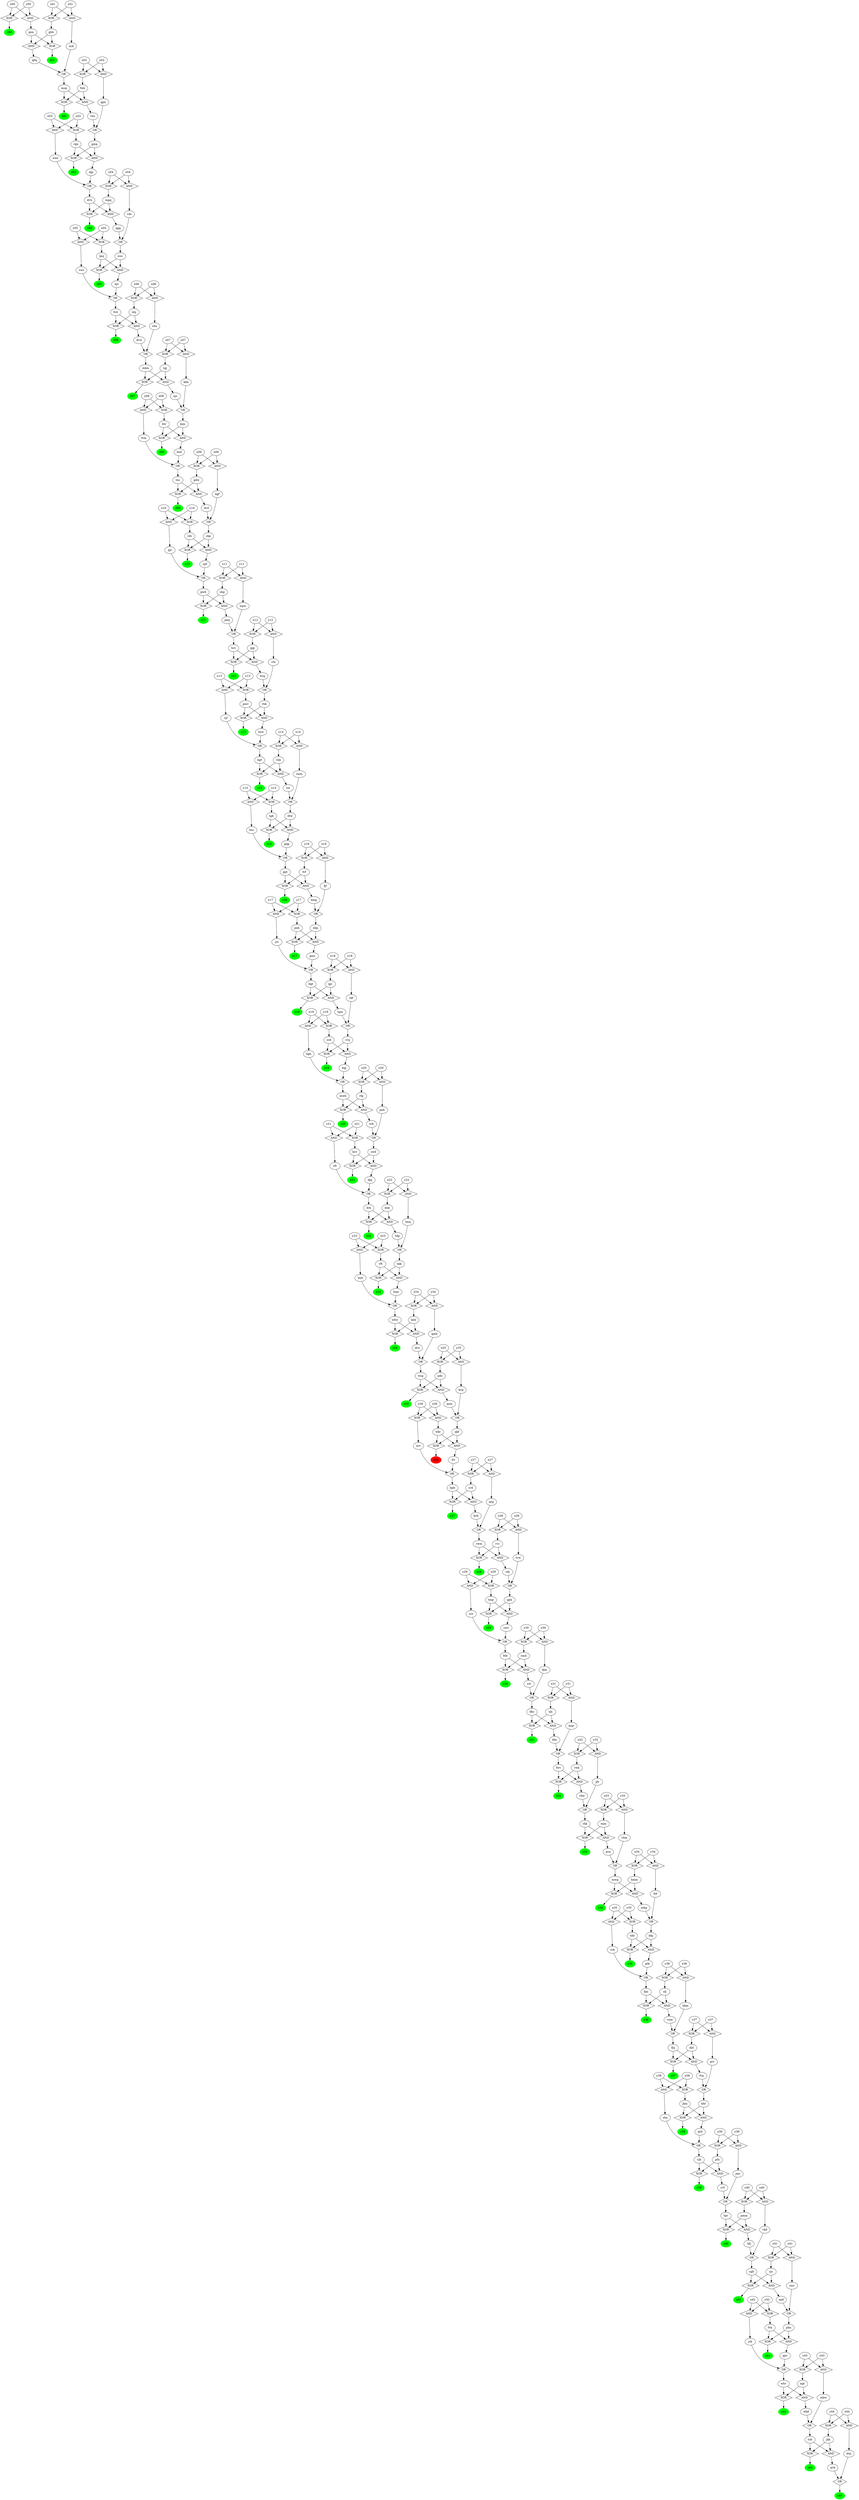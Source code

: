 digraph G {
	"z00" [color="green",style="filled"];
	"z01" [color="green",style="filled"];
	"z02" [color="green",style="filled"];
	"z03" [color="green",style="filled"];
	"z04" [color="green",style="filled"];
	"z05" [color="green",style="filled"];
	"z06" [color="green",style="filled"];
	"z07" [color="green",style="filled"];
	"z08" [color="green",style="filled"];
	"z09" [color="green",style="filled"];
	"z10" [color="green",style="filled"];
	"z11" [color="green",style="filled"];
	"z12" [color="green",style="filled"];
	"z13" [color="green",style="filled"];
	"z14" [color="green",style="filled"];
	"z15" [color="green",style="filled"];
	"z16" [color="green",style="filled"];
	"z17" [color="green",style="filled"];
	"z18" [color="green",style="filled"];
	"z19" [color="green",style="filled"];
	"z20" [color="green",style="filled"];
	"z21" [color="green",style="filled"];
	"z22" [color="green",style="filled"];
	"z23" [color="green",style="filled"];
	"z24" [color="green",style="filled"];
	"z25" [color="green",style="filled"];
	"z26" [color="red",style="filled"];
	"z27" [color="green",style="filled"];
	"z28" [color="green",style="filled"];
	"z29" [color="green",style="filled"];
	"z30" [color="green",style="filled"];
	"z31" [color="green",style="filled"];
	"z32" [color="green",style="filled"];
	"z33" [color="green",style="filled"];
	"z34" [color="green",style="filled"];
	"z35" [color="green",style="filled"];
	"z36" [color="green",style="filled"];
	"z37" [color="green",style="filled"];
	"z38" [color="green",style="filled"];
	"z39" [color="green",style="filled"];
	"z40" [color="green",style="filled"];
	"z41" [color="green",style="filled"];
	"z42" [color="green",style="filled"];
	"z43" [color="green",style="filled"];
	"z44" [color="green",style="filled"];
	"z45" [color="green",style="filled"];

	"x36" -> "x36 XOR y36";
	"y36" -> "x36 XOR y36";
	"x36 XOR y36" [shape="diamond", label="XOR"];
	"x36 XOR y36" -> "sfj";
	"mpq" -> "mpq AND dvh";
	"dvh" -> "mpq AND dvh";
	"mpq AND dvh" [shape="diamond", label="AND"];
	"mpq AND dvh" -> "qgg";
	"sfj" -> "sfj XOR fjm";
	"fjm" -> "sfj XOR fjm";
	"sfj XOR fjm" [shape="diamond", label="XOR"];
	"sfj XOR fjm" -> "z36";
	"y10" -> "y10 AND x10";
	"x10" -> "y10 AND x10";
	"y10 AND x10" [shape="diamond", label="AND"];
	"y10 AND x10" -> "pjt";
	"pds" -> "pds XOR wsg";
	"wsg" -> "pds XOR wsg";
	"pds XOR wsg" [shape="diamond", label="XOR"];
	"pds XOR wsg" -> "z25";
	"wjm" -> "wjm XOR rhk";
	"rhk" -> "wjm XOR rhk";
	"wjm XOR rhk" [shape="diamond", label="XOR"];
	"wjm XOR rhk" -> "z33";
	"dvd" -> "dvd OR kgf";
	"kgf" -> "dvd OR kgf";
	"dvd OR kgf" [shape="diamond", label="OR"];
	"dvd OR kgf" -> "ckp";
	"tgj" -> "tgj XOR mkm";
	"mkm" -> "tgj XOR mkm";
	"tgj XOR mkm" [shape="diamond", label="XOR"];
	"tgj XOR mkm" -> "z07";
	"x40" -> "x40 AND y40";
	"y40" -> "x40 AND y40";
	"x40 AND y40" [shape="diamond", label="AND"];
	"x40 AND y40" -> "vkd";
	"x28" -> "x28 XOR y28";
	"y28" -> "x28 XOR y28";
	"x28 XOR y28" [shape="diamond", label="XOR"];
	"x28 XOR y28" -> "vvc";
	"y22" -> "y22 AND x22";
	"x22" -> "y22 AND x22";
	"y22 AND x22" [shape="diamond", label="AND"];
	"y22 AND x22" -> "tmq";
	"gdw" -> "gdw AND tns";
	"tns" -> "gdw AND tns";
	"gdw AND tns" [shape="diamond", label="AND"];
	"gdw AND tns" -> "dvd";
	"rwm" -> "rwm AND vvc";
	"vvc" -> "rwm AND vvc";
	"rwm AND vvc" [shape="diamond", label="AND"];
	"rwm AND vvc" -> "cdj";
	"mwg" -> "mwg XOR hmm";
	"hmm" -> "mwg XOR hmm";
	"mwg XOR hmm" [shape="diamond", label="XOR"];
	"mwg XOR hmm" -> "z34";
	"dtw" -> "dtw AND tgb";
	"tgb" -> "dtw AND tgb";
	"dtw AND tgb" [shape="diamond", label="AND"];
	"dtw AND tgb" -> "gqg";
	"y20" -> "y20 AND x20";
	"x20" -> "y20 AND x20";
	"y20 AND x20" [shape="diamond", label="AND"];
	"y20 AND x20" -> "pnb";
	"dcn" -> "dcn OR qmb";
	"qmb" -> "dcn OR qmb";
	"dcn OR qmb" [shape="diamond", label="OR"];
	"dcn OR qmb" -> "wsg";
	"hjv" -> "hjv OR vwc";
	"vwc" -> "hjv OR vwc";
	"hjv OR vwc" [shape="diamond", label="OR"];
	"hjv OR vwc" -> "fsw";
	"x26" -> "x26 XOR y26";
	"y26" -> "x26 XOR y26";
	"x26 XOR y26" [shape="diamond", label="XOR"];
	"x26 XOR y26" -> "nvr";
	"x41" -> "x41 XOR y41";
	"y41" -> "x41 XOR y41";
	"x41 XOR y41" [shape="diamond", label="XOR"];
	"x41 XOR y41" -> "cjs";
	"dwj" -> "dwj OR qvk";
	"qvk" -> "dwj OR qvk";
	"dwj OR qvk" [shape="diamond", label="OR"];
	"dwj OR qvk" -> "z45";
	"x27" -> "x27 XOR y27";
	"y27" -> "x27 XOR y27";
	"x27 XOR y27" [shape="diamond", label="XOR"];
	"x27 XOR y27" -> "crd";
	"whv" -> "whv XOR ngt";
	"ngt" -> "whv XOR ngt";
	"whv XOR ngt" [shape="diamond", label="XOR"];
	"whv XOR ngt" -> "z43";
	"rfg" -> "rfg AND mwk";
	"mwk" -> "rfg AND mwk";
	"rfg AND mwk" [shape="diamond", label="AND"];
	"rfg AND mwk" -> "tch";
	"bgt" -> "bgt XOR qjc";
	"qjc" -> "bgt XOR qjc";
	"bgt XOR qjc" [shape="diamond", label="XOR"];
	"bgt XOR qjc" -> "z18";
	"frt" -> "frt OR nvr";
	"nvr" -> "frt OR nvr";
	"frt OR nvr" [shape="diamond", label="OR"];
	"frt OR nvr" -> "bpb";
	"y34" -> "y34 AND x34";
	"x34" -> "y34 AND x34";
	"y34 AND x34" [shape="diamond", label="AND"];
	"y34 AND x34" -> "fnf";
	"y40" -> "y40 XOR x40";
	"x40" -> "y40 XOR x40";
	"y40 XOR x40" [shape="diamond", label="XOR"];
	"y40 XOR x40" -> "pmm";
	"sws" -> "sws AND tpq";
	"tpq" -> "sws AND tpq";
	"sws AND tpq" [shape="diamond", label="AND"];
	"sws AND tpq" -> "hjv";
	"pcn" -> "pcn OR vbm";
	"vbm" -> "pcn OR vbm";
	"pcn OR vbm" [shape="diamond", label="OR"];
	"pcn OR vbm" -> "mwg";
	"mkm" -> "mkm AND tgj";
	"tgj" -> "mkm AND tgj";
	"mkm AND tgj" [shape="diamond", label="AND"];
	"mkm AND tgj" -> "njc";
	"jjb" -> "jjb OR vkw";
	"vkw" -> "jjb OR vkw";
	"jjb OR vkw" [shape="diamond", label="OR"];
	"jjb OR vkw" -> "rhk";
	"fdb" -> "fdb XOR smd";
	"smd" -> "fdb XOR smd";
	"fdb XOR smd" [shape="diamond", label="XOR"];
	"fdb XOR smd" -> "z30";
	"ghh" -> "ghh AND gnn";
	"gnn" -> "ghh AND gnn";
	"ghh AND gnn" [shape="diamond", label="AND"];
	"ghh AND gnn" -> "qhq";
	"ckp" -> "ckp AND rds";
	"rds" -> "ckp AND rds";
	"ckp AND rds" [shape="diamond", label="AND"];
	"ckp AND rds" -> "spf";
	"dnk" -> "dnk AND drk";
	"drk" -> "dnk AND drk";
	"dnk AND drk" [shape="diamond", label="AND"];
	"dnk AND drk" -> "tdg";
	"x10" -> "x10 XOR y10";
	"y10" -> "x10 XOR y10";
	"x10 XOR y10" [shape="diamond", label="XOR"];
	"x10 XOR y10" -> "rds";
	"wrg" -> "wrg OR rtn";
	"rtn" -> "wrg OR rtn";
	"wrg OR rtn" [shape="diamond", label="OR"];
	"wrg OR rtn" -> "rbk";
	"y19" -> "y19 AND x19";
	"x19" -> "y19 AND x19";
	"y19 AND x19" [shape="diamond", label="AND"];
	"y19 AND x19" -> "kgh";
	"sfj" -> "sfj AND fjm";
	"fjm" -> "sfj AND fjm";
	"sfj AND fjm" [shape="diamond", label="AND"];
	"sfj AND fjm" -> "vnm";
	"tpq" -> "tpq XOR sws";
	"sws" -> "tpq XOR sws";
	"tpq XOR sws" [shape="diamond", label="XOR"];
	"tpq XOR sws" -> "z05";
	"x14" -> "x14 AND y14";
	"y14" -> "x14 AND y14";
	"x14 AND y14" [shape="diamond", label="AND"];
	"x14 AND y14" -> "rmm";
	"qkf" -> "qkf AND wkr";
	"wkr" -> "qkf AND wkr";
	"qkf AND wkr" [shape="diamond", label="AND"];
	"qkf AND wkr" -> "frt";
	"y07" -> "y07 XOR x07";
	"x07" -> "y07 XOR x07";
	"y07 XOR x07" [shape="diamond", label="XOR"];
	"y07 XOR x07" -> "tgj";
	"fjf" -> "fjf OR bmg";
	"bmg" -> "fjf OR bmg";
	"fjf OR bmg" [shape="diamond", label="OR"];
	"fjf OR bmg" -> "nbp";
	"fsw" -> "fsw XOR nhj";
	"nhj" -> "fsw XOR nhj";
	"fsw XOR nhj" [shape="diamond", label="XOR"];
	"fsw XOR nhj" -> "z06";
	"fvk" -> "fvk AND pbn";
	"pbn" -> "fvk AND pbn";
	"fvk AND pbn" [shape="diamond", label="AND"];
	"fvk AND pbn" -> "gpv";
	"y18" -> "y18 AND x18";
	"x18" -> "y18 AND x18";
	"y18 AND x18" [shape="diamond", label="AND"];
	"y18 AND x18" -> "skf";
	"x21" -> "x21 AND y21";
	"y21" -> "x21 AND y21";
	"x21 AND y21" [shape="diamond", label="AND"];
	"x21 AND y21" -> "vfr";
	"y24" -> "y24 AND x24";
	"x24" -> "y24 AND x24";
	"y24 AND x24" [shape="diamond", label="AND"];
	"y24 AND x24" -> "qmb";
	"vnm" -> "vnm OR bkm";
	"bkm" -> "vnm OR bkm";
	"vnm OR bkm" [shape="diamond", label="OR"];
	"vnm OR bkm" -> "fjq";
	"x27" -> "x27 AND y27";
	"y27" -> "x27 AND y27";
	"x27 AND y27" [shape="diamond", label="AND"];
	"x27 AND y27" -> "qcg";
	"gtk" -> "gtk OR cck";
	"cck" -> "gtk OR cck";
	"gtk OR cck" [shape="diamond", label="OR"];
	"gtk OR cck" -> "fjm";
	"y22" -> "y22 XOR x22";
	"x22" -> "y22 XOR x22";
	"y22 XOR x22" [shape="diamond", label="XOR"];
	"y22 XOR x22" -> "dnk";
	"pnh" -> "pnh AND nbp";
	"nbp" -> "pnh AND nbp";
	"pnh AND nbp" [shape="diamond", label="AND"];
	"pnh AND nbp" -> "gms";
	"vvc" -> "vvc XOR rwm";
	"rwm" -> "vvc XOR rwm";
	"vvc XOR rwm" [shape="diamond", label="XOR"];
	"vvc XOR rwm" -> "z28";
	"x38" -> "x38 AND y38";
	"y38" -> "x38 AND y38";
	"x38 AND y38" [shape="diamond", label="AND"];
	"x38 AND y38" -> "shn";
	"wkd" -> "wkd OR mbw";
	"mbw" -> "wkd OR mbw";
	"wkd OR mbw" [shape="diamond", label="OR"];
	"wkd OR mbw" -> "tcb";
	"x01" -> "x01 XOR y01";
	"y01" -> "x01 XOR y01";
	"x01 XOR y01" [shape="diamond", label="XOR"];
	"x01 XOR y01" -> "ghh";
	"y26" -> "y26 AND x26";
	"x26" -> "y26 AND x26";
	"y26 AND x26" [shape="diamond", label="AND"];
	"y26 AND x26" -> "wkr";
	"tgm" -> "tgm OR skf";
	"skf" -> "tgm OR skf";
	"tgm OR skf" [shape="diamond", label="OR"];
	"tgm OR skf" -> "rrq";
	"pth" -> "pth XOR vjb";
	"vjb" -> "pth XOR vjb";
	"pth XOR vjb" [shape="diamond", label="XOR"];
	"pth XOR vjb" -> "z39";
	"x09" -> "x09 AND y09";
	"y09" -> "x09 AND y09";
	"x09 AND y09" [shape="diamond", label="AND"];
	"x09 AND y09" -> "kgf";
	"dkc" -> "dkc XOR tjh";
	"tjh" -> "dkc XOR tjh";
	"dkc XOR tjh" [shape="diamond", label="XOR"];
	"dkc XOR tjh" -> "z31";
	"rds" -> "rds XOR ckp";
	"ckp" -> "rds XOR ckp";
	"rds XOR ckp" [shape="diamond", label="XOR"];
	"rds XOR ckp" -> "z10";
	"dvh" -> "dvh XOR mpq";
	"mpq" -> "dvh XOR mpq";
	"dvh XOR mpq" [shape="diamond", label="XOR"];
	"dvh XOR mpq" -> "z04";
	"x19" -> "x19 XOR y19";
	"y19" -> "x19 XOR y19";
	"x19 XOR y19" [shape="diamond", label="XOR"];
	"x19 XOR y19" -> "scd";
	"bht" -> "bht AND jkm";
	"jkm" -> "bht AND jkm";
	"bht AND jkm" [shape="diamond", label="AND"];
	"bht AND jkm" -> "qrb";
	"y39" -> "y39 AND x39";
	"x39" -> "y39 AND x39";
	"y39 AND x39" [shape="diamond", label="AND"];
	"y39 AND x39" -> "jmc";
	"x30" -> "x30 AND y30";
	"y30" -> "x30 AND y30";
	"x30 AND y30" [shape="diamond", label="AND"];
	"x30 AND y30" -> "djm";
	"mwg" -> "mwg AND hmm";
	"hmm" -> "mwg AND hmm";
	"mwg AND hmm" [shape="diamond", label="AND"];
	"mwg AND hmm" -> "mhg";
	"tcb" -> "tcb XOR jkh";
	"jkh" -> "tcb XOR jkh";
	"tcb XOR jkh" [shape="diamond", label="XOR"];
	"tcb XOR jkh" -> "z44";
	"x37" -> "x37 XOR y37";
	"y37" -> "x37 XOR y37";
	"x37 XOR y37" [shape="diamond", label="XOR"];
	"x37 XOR y37" -> "djd";
	"gpv" -> "gpv OR jrk";
	"jrk" -> "gpv OR jrk";
	"gpv OR jrk" [shape="diamond", label="OR"];
	"gpv OR jrk" -> "whv";
	"qgg" -> "qgg OR vds";
	"vds" -> "qgg OR vds";
	"qgg OR vds" [shape="diamond", label="OR"];
	"qgg OR vds" -> "sws";
	"fwk" -> "fwk AND msp";
	"msp" -> "fwk AND msp";
	"fwk AND msp" [shape="diamond", label="AND"];
	"fwk AND msp" -> "vbs";
	"y11" -> "y11 AND x11";
	"x11" -> "y11 AND x11";
	"y11 AND x11" [shape="diamond", label="AND"];
	"y11 AND x11" -> "wpw";
	"fnf" -> "fnf OR mhg";
	"mhg" -> "fnf OR mhg";
	"fnf OR mhg" [shape="diamond", label="OR"];
	"fnf OR mhg" -> "bfg";
	"vhb" -> "vhb AND bpf";
	"bpf" -> "vhb AND bpf";
	"vhb AND bpf" [shape="diamond", label="AND"];
	"vhb AND bpf" -> "tst";
	"gpn" -> "gpn OR vbs";
	"vbs" -> "gpn OR vbs";
	"gpn OR vbs" [shape="diamond", label="OR"];
	"gpn OR vbs" -> "gmp";
	"cgh" -> "cgh XOR cjs";
	"cjs" -> "cgh XOR cjs";
	"cgh XOR cjs" [shape="diamond", label="XOR"];
	"cgh XOR cjs" -> "z41";
	"x23" -> "x23 AND y23";
	"y23" -> "x23 AND y23";
	"x23 AND y23" [shape="diamond", label="AND"];
	"x23 AND y23" -> "wjw";
	"mwk" -> "mwk XOR rfg";
	"rfg" -> "mwk XOR rfg";
	"mwk XOR rfg" [shape="diamond", label="XOR"];
	"mwk XOR rfg" -> "z20";
	"y07" -> "y07 AND x07";
	"x07" -> "y07 AND x07";
	"y07 AND x07" [shape="diamond", label="AND"];
	"y07 AND x07" -> "kbk";
	"x16" -> "x16 AND y16";
	"y16" -> "x16 AND y16";
	"x16 AND y16" [shape="diamond", label="AND"];
	"x16 AND y16" -> "fjf";
	"x37" -> "x37 AND y37";
	"y37" -> "x37 AND y37";
	"x37 AND y37" [shape="diamond", label="AND"];
	"x37 AND y37" -> "gvr";
	"tgv" -> "tgv XOR pmm";
	"pmm" -> "tgv XOR pmm";
	"tgv XOR pmm" [shape="diamond", label="XOR"];
	"tgv XOR pmm" -> "z40";
	"y17" -> "y17 XOR x17";
	"x17" -> "y17 XOR x17";
	"y17 XOR x17" [shape="diamond", label="XOR"];
	"y17 XOR x17" -> "pnh";
	"x43" -> "x43 XOR y43";
	"y43" -> "x43 XOR y43";
	"x43 XOR y43" [shape="diamond", label="XOR"];
	"x43 XOR y43" -> "ngt";
	"njc" -> "njc OR kbk";
	"kbk" -> "njc OR kbk";
	"njc OR kbk" [shape="diamond", label="OR"];
	"njc OR kbk" -> "bjm";
	"y18" -> "y18 XOR x18";
	"x18" -> "y18 XOR x18";
	"y18 XOR x18" [shape="diamond", label="XOR"];
	"y18 XOR x18" -> "qjc";
	"y31" -> "y31 XOR x31";
	"x31" -> "y31 XOR x31";
	"y31 XOR x31" [shape="diamond", label="XOR"];
	"y31 XOR x31" -> "tjh";
	"tch" -> "tch OR pnb";
	"pnb" -> "tch OR pnb";
	"tch OR pnb" [shape="diamond", label="OR"];
	"tch OR pnb" -> "swd";
	"x15" -> "x15 XOR y15";
	"y15" -> "x15 XOR y15";
	"x15 XOR y15" [shape="diamond", label="XOR"];
	"x15 XOR y15" -> "tgb";
	"x06" -> "x06 XOR y06";
	"y06" -> "x06 XOR y06";
	"x06 XOR y06" [shape="diamond", label="XOR"];
	"x06 XOR y06" -> "nhj";
	"tns" -> "tns XOR gdw";
	"gdw" -> "tns XOR gdw";
	"tns XOR gdw" [shape="diamond", label="XOR"];
	"tns XOR gdw" -> "z09";
	"x01" -> "x01 AND y01";
	"y01" -> "x01 AND y01";
	"x01 AND y01" [shape="diamond", label="AND"];
	"x01 AND y01" -> "nck";
	"bpb" -> "bpb XOR crd";
	"crd" -> "bpb XOR crd";
	"bpb XOR crd" [shape="diamond", label="XOR"];
	"bpb XOR crd" -> "z27";
	"bcv" -> "bcv AND swd";
	"swd" -> "bcv AND swd";
	"bcv AND swd" [shape="diamond", label="AND"];
	"bcv AND swd" -> "djg";
	"bpb" -> "bpb AND crd";
	"crd" -> "bpb AND crd";
	"bpb AND crd" [shape="diamond", label="AND"];
	"bpb AND crd" -> "hcb";
	"y42" -> "y42 AND x42";
	"x42" -> "y42 AND x42";
	"y42 AND x42" [shape="diamond", label="AND"];
	"y42 AND x42" -> "jrk";
	"fjq" -> "fjq AND djd";
	"djd" -> "fjq AND djd";
	"fjq AND djd" [shape="diamond", label="AND"];
	"fjq AND djd" -> "fvp";
	"tgv" -> "tgv AND pmm";
	"pmm" -> "tgv AND pmm";
	"tgv AND pmm" [shape="diamond", label="AND"];
	"tgv AND pmm" -> "hfj";
	"x44" -> "x44 XOR y44";
	"y44" -> "x44 XOR y44";
	"x44 XOR y44" [shape="diamond", label="XOR"];
	"x44 XOR y44" -> "jkh";
	"gwd" -> "gwd XOR sbg";
	"sbg" -> "gwd XOR sbg";
	"gwd XOR sbg" [shape="diamond", label="XOR"];
	"gwd XOR sbg" -> "z11";
	"y23" -> "y23 XOR x23";
	"x23" -> "y23 XOR x23";
	"y23 XOR x23" [shape="diamond", label="XOR"];
	"y23 XOR x23" -> "vft";
	"gmp" -> "gmp AND rgn";
	"rgn" -> "gmp AND rgn";
	"gmp AND rgn" [shape="diamond", label="AND"];
	"gmp AND rgn" -> "djp";
	"vft" -> "vft AND hkk";
	"hkk" -> "vft AND hkk";
	"vft AND hkk" [shape="diamond", label="AND"];
	"vft AND hkk" -> "hqw";
	"y24" -> "y24 XOR x24";
	"x24" -> "y24 XOR x24";
	"y24 XOR x24" [shape="diamond", label="XOR"];
	"y24 XOR x24" -> "knh";
	"x30" -> "x30 XOR y30";
	"y30" -> "x30 XOR y30";
	"x30 XOR y30" [shape="diamond", label="XOR"];
	"x30 XOR y30" -> "smd";
	"x34" -> "x34 XOR y34";
	"y34" -> "x34 XOR y34";
	"x34 XOR y34" [shape="diamond", label="XOR"];
	"x34 XOR y34" -> "hmm";
	"tjh" -> "tjh AND dkc";
	"dkc" -> "tjh AND dkc";
	"tjh AND dkc" [shape="diamond", label="AND"];
	"tjh AND dkc" -> "bkc";
	"rmm" -> "rmm OR tst";
	"tst" -> "rmm OR tst";
	"rmm OR tst" [shape="diamond", label="OR"];
	"rmm OR tst" -> "dtw";
	"djp" -> "djp OR wwt";
	"wwt" -> "djp OR wwt";
	"djp OR wwt" [shape="diamond", label="OR"];
	"djp OR wwt" -> "dvh";
	"y25" -> "y25 AND x25";
	"x25" -> "y25 AND x25";
	"y25 AND x25" [shape="diamond", label="AND"];
	"y25 AND x25" -> "kvp";
	"y31" -> "y31 AND x31";
	"x31" -> "y31 AND x31";
	"y31 AND x31" [shape="diamond", label="AND"];
	"y31 AND x31" -> "mqr";
	"fdb" -> "fdb AND smd";
	"smd" -> "fdb AND smd";
	"fdb AND smd" [shape="diamond", label="AND"];
	"fdb AND smd" -> "sst";
	"x11" -> "x11 XOR y11";
	"y11" -> "x11 XOR y11";
	"x11 XOR y11" [shape="diamond", label="XOR"];
	"x11 XOR y11" -> "sbg";
	"x05" -> "x05 AND y05";
	"y05" -> "x05 AND y05";
	"x05 AND y05" [shape="diamond", label="AND"];
	"x05 AND y05" -> "vwc";
	"pds" -> "pds AND wsg";
	"wsg" -> "pds AND wsg";
	"pds AND wsg" [shape="diamond", label="AND"];
	"pds AND wsg" -> "qsm";
	"scd" -> "scd AND rrq";
	"rrq" -> "scd AND rrq";
	"scd AND rrq" [shape="diamond", label="AND"];
	"scd AND rrq" -> "bqj";
	"pnh" -> "pnh XOR nbp";
	"nbp" -> "pnh XOR nbp";
	"pnh XOR nbp" [shape="diamond", label="XOR"];
	"pnh XOR nbp" -> "z17";
	"scd" -> "scd XOR rrq";
	"rrq" -> "scd XOR rrq";
	"scd XOR rrq" [shape="diamond", label="XOR"];
	"scd XOR rrq" -> "z19";
	"y12" -> "y12 AND x12";
	"x12" -> "y12 AND x12";
	"y12 AND x12" [shape="diamond", label="AND"];
	"y12 AND x12" -> "rtn";
	"btr" -> "btr AND bjm";
	"bjm" -> "btr AND bjm";
	"btr AND bjm" [shape="diamond", label="AND"];
	"btr AND bjm" -> "bsd";
	"hcb" -> "hcb OR qcg";
	"qcg" -> "hcb OR qcg";
	"hcb OR qcg" [shape="diamond", label="OR"];
	"hcb OR qcg" -> "rwm";
	"y39" -> "y39 XOR x39";
	"x39" -> "y39 XOR x39";
	"y39 XOR x39" [shape="diamond", label="XOR"];
	"y39 XOR x39" -> "pth";
	"x12" -> "x12 XOR y12";
	"y12" -> "x12 XOR y12";
	"x12 XOR y12" [shape="diamond", label="XOR"];
	"x12 XOR y12" -> "ggj";
	"pmv" -> "pmv AND rbk";
	"rbk" -> "pmv AND rbk";
	"pmv AND rbk" [shape="diamond", label="AND"];
	"pmv AND rbk" -> "hsw";
	"y09" -> "y09 XOR x09";
	"x09" -> "y09 XOR x09";
	"y09 XOR x09" [shape="diamond", label="XOR"];
	"y09 XOR x09" -> "gdw";
	"vft" -> "vft XOR hkk";
	"hkk" -> "vft XOR hkk";
	"vft XOR hkk" [shape="diamond", label="XOR"];
	"vft XOR hkk" -> "z23";
	"fwv" -> "fwv XOR rwk";
	"rwk" -> "fwv XOR rwk";
	"fwv XOR rwk" [shape="diamond", label="XOR"];
	"fwv XOR rwk" -> "z32";
	"wjw" -> "wjw OR hqw";
	"hqw" -> "wjw OR hqw";
	"wjw OR hqw" [shape="diamond", label="OR"];
	"wjw OR hqw" -> "wbw";
	"hcv" -> "hcv AND ggj";
	"ggj" -> "hcv AND ggj";
	"hcv AND ggj" [shape="diamond", label="AND"];
	"hcv AND ggj" -> "wrg";
	"sss" -> "sss OR cmv";
	"cmv" -> "sss OR cmv";
	"sss OR cmv" [shape="diamond", label="OR"];
	"sss OR cmv" -> "fdb";
	"x08" -> "x08 XOR y08";
	"y08" -> "x08 XOR y08";
	"x08 XOR y08" [shape="diamond", label="XOR"];
	"x08 XOR y08" -> "btr";
	"fvp" -> "fvp OR gvr";
	"gvr" -> "fvp OR gvr";
	"fvp OR gvr" [shape="diamond", label="OR"];
	"fvp OR gvr" -> "bht";
	"vhb" -> "vhb XOR bpf";
	"bpf" -> "vhb XOR bpf";
	"vhb XOR bpf" [shape="diamond", label="XOR"];
	"vhb XOR bpf" -> "z14";
	"x00" -> "x00 XOR y00";
	"y00" -> "x00 XOR y00";
	"x00 XOR y00" [shape="diamond", label="XOR"];
	"x00 XOR y00" -> "z00";
	"tmp" -> "tmp AND gph";
	"gph" -> "tmp AND gph";
	"tmp AND gph" [shape="diamond", label="AND"];
	"tmp AND gph" -> "cmv";
	"x29" -> "x29 XOR y29";
	"y29" -> "x29 XOR y29";
	"x29 XOR y29" [shape="diamond", label="XOR"];
	"x29 XOR y29" -> "tmp";
	"whv" -> "whv AND ngt";
	"ngt" -> "whv AND ngt";
	"whv AND ngt" [shape="diamond", label="AND"];
	"whv AND ngt" -> "wkd";
	"tgb" -> "tgb XOR dtw";
	"dtw" -> "tgb XOR dtw";
	"tgb XOR dtw" [shape="diamond", label="XOR"];
	"tgb XOR dtw" -> "z15";
	"pth" -> "pth AND vjb";
	"vjb" -> "pth AND vjb";
	"pth AND vjb" [shape="diamond", label="AND"];
	"pth AND vjb" -> "cvf";
	"y33" -> "y33 AND x33";
	"x33" -> "y33 AND x33";
	"y33 AND x33" [shape="diamond", label="AND"];
	"y33 AND x33" -> "vbm";
	"x38" -> "x38 XOR y38";
	"y38" -> "x38 XOR y38";
	"x38 XOR y38" [shape="diamond", label="XOR"];
	"x38 XOR y38" -> "jkm";
	"x14" -> "x14 XOR y14";
	"y14" -> "x14 XOR y14";
	"x14 XOR y14" [shape="diamond", label="XOR"];
	"x14 XOR y14" -> "vhb";
	"y05" -> "y05 XOR x05";
	"x05" -> "y05 XOR x05";
	"y05 XOR x05" [shape="diamond", label="XOR"];
	"y05 XOR x05" -> "tpq";
	"tdg" -> "tdg OR tmq";
	"tmq" -> "tdg OR tmq";
	"tdg OR tmq" [shape="diamond", label="OR"];
	"tdg OR tmq" -> "hkk";
	"bfg" -> "bfg AND tdd";
	"tdd" -> "bfg AND tdd";
	"bfg AND tdd" [shape="diamond", label="AND"];
	"bfg AND tdd" -> "gtk";
	"y03" -> "y03 XOR x03";
	"x03" -> "y03 XOR x03";
	"y03 XOR x03" [shape="diamond", label="XOR"];
	"y03 XOR x03" -> "rgn";
	"x04" -> "x04 XOR y04";
	"y04" -> "x04 XOR y04";
	"x04 XOR y04" [shape="diamond", label="XOR"];
	"x04 XOR y04" -> "mpq";
	"pmv" -> "pmv XOR rbk";
	"rbk" -> "pmv XOR rbk";
	"pmv XOR rbk" [shape="diamond", label="XOR"];
	"pmv XOR rbk" -> "z13";
	"wjm" -> "wjm AND rhk";
	"rhk" -> "wjm AND rhk";
	"wjm AND rhk" [shape="diamond", label="AND"];
	"wjm AND rhk" -> "pcn";
	"kgh" -> "kgh OR bqj";
	"bqj" -> "kgh OR bqj";
	"kgh OR bqj" [shape="diamond", label="OR"];
	"kgh OR bqj" -> "mwk";
	"spf" -> "spf OR pjt";
	"pjt" -> "spf OR pjt";
	"spf OR pjt" [shape="diamond", label="OR"];
	"spf OR pjt" -> "gwd";
	"y29" -> "y29 AND x29";
	"x29" -> "y29 AND x29";
	"y29 AND x29" [shape="diamond", label="AND"];
	"y29 AND x29" -> "sss";
	"mqr" -> "mqr OR bkc";
	"bkc" -> "mqr OR bkc";
	"mqr OR bkc" [shape="diamond", label="OR"];
	"mqr OR bkc" -> "fwv";
	"gpt" -> "gpt AND fcf";
	"fcf" -> "gpt AND fcf";
	"gpt AND fcf" [shape="diamond", label="AND"];
	"gpt AND fcf" -> "bmg";
	"y13" -> "y13 AND x13";
	"x13" -> "y13 AND x13";
	"y13 AND x13" [shape="diamond", label="AND"];
	"y13 AND x13" -> "vjf";
	"y32" -> "y32 XOR x32";
	"x32" -> "y32 XOR x32";
	"y32 XOR x32" [shape="diamond", label="XOR"];
	"y32 XOR x32" -> "rwk";
	"fvm" -> "fvm OR bsd";
	"bsd" -> "fvm OR bsd";
	"fvm OR bsd" [shape="diamond", label="OR"];
	"fvm OR bsd" -> "tns";
	"y20" -> "y20 XOR x20";
	"x20" -> "y20 XOR x20";
	"y20 XOR x20" [shape="diamond", label="XOR"];
	"y20 XOR x20" -> "rfg";
	"bgt" -> "bgt AND qjc";
	"qjc" -> "bgt AND qjc";
	"bgt AND qjc" [shape="diamond", label="AND"];
	"bgt AND qjc" -> "tgm";
	"bht" -> "bht XOR jkm";
	"jkm" -> "bht XOR jkm";
	"bht XOR jkm" [shape="diamond", label="XOR"];
	"bht XOR jkm" -> "z38";
	"gmp" -> "gmp XOR rgn";
	"rgn" -> "gmp XOR rgn";
	"gmp XOR rgn" [shape="diamond", label="XOR"];
	"gmp XOR rgn" -> "z03";
	"y15" -> "y15 AND x15";
	"x15" -> "y15 AND x15";
	"y15 AND x15" [shape="diamond", label="AND"];
	"y15 AND x15" -> "bsc";
	"spd" -> "spd OR rmv";
	"rmv" -> "spd OR rmv";
	"spd OR rmv" [shape="diamond", label="OR"];
	"spd OR rmv" -> "pbn";
	"x04" -> "x04 AND y04";
	"y04" -> "x04 AND y04";
	"x04 AND y04" [shape="diamond", label="AND"];
	"x04 AND y04" -> "vds";
	"y06" -> "y06 AND x06";
	"x06" -> "y06 AND x06";
	"y06 AND x06" [shape="diamond", label="AND"];
	"y06 AND x06" -> "cbn";
	"fjq" -> "fjq XOR djd";
	"djd" -> "fjq XOR djd";
	"fjq XOR djd" [shape="diamond", label="XOR"];
	"fjq XOR djd" -> "z37";
	"x41" -> "x41 AND y41";
	"y41" -> "x41 AND y41";
	"x41 AND y41" [shape="diamond", label="AND"];
	"x41 AND y41" -> "rmv";
	"swd" -> "swd XOR bcv";
	"bcv" -> "swd XOR bcv";
	"swd XOR bcv" [shape="diamond", label="XOR"];
	"swd XOR bcv" -> "z21";
	"tcb" -> "tcb AND jkh";
	"jkh" -> "tcb AND jkh";
	"tcb AND jkh" [shape="diamond", label="AND"];
	"tcb AND jkh" -> "qvk";
	"dvw" -> "dvw OR cbn";
	"cbn" -> "dvw OR cbn";
	"dvw OR cbn" [shape="diamond", label="OR"];
	"dvw OR cbn" -> "mkm";
	"ghh" -> "ghh XOR gnn";
	"gnn" -> "ghh XOR gnn";
	"ghh XOR gnn" [shape="diamond", label="XOR"];
	"ghh XOR gnn" -> "z01";
	"x00" -> "x00 AND y00";
	"y00" -> "x00 AND y00";
	"x00 AND y00" [shape="diamond", label="AND"];
	"x00 AND y00" -> "gnn";
	"jct" -> "jct OR gms";
	"gms" -> "jct OR gms";
	"jct OR gms" [shape="diamond", label="OR"];
	"jct OR gms" -> "bgt";
	"x03" -> "x03 AND y03";
	"y03" -> "x03 AND y03";
	"x03 AND y03" [shape="diamond", label="AND"];
	"x03 AND y03" -> "wwt";
	"y08" -> "y08 AND x08";
	"x08" -> "y08 AND x08";
	"y08 AND x08" [shape="diamond", label="AND"];
	"y08 AND x08" -> "fvm";
	"wpw" -> "wpw OR pnq";
	"pnq" -> "wpw OR pnq";
	"wpw OR pnq" [shape="diamond", label="OR"];
	"wpw OR pnq" -> "hcv";
	"nck" -> "nck OR qhq";
	"qhq" -> "nck OR qhq";
	"nck OR qhq" [shape="diamond", label="OR"];
	"nck OR qhq" -> "msp";
	"wbw" -> "wbw XOR knh";
	"knh" -> "wbw XOR knh";
	"wbw XOR knh" [shape="diamond", label="XOR"];
	"wbw XOR knh" -> "z24";
	"qkf" -> "qkf XOR wkr";
	"wkr" -> "qkf XOR wkr";
	"qkf XOR wkr" [shape="diamond", label="XOR"];
	"qkf XOR wkr" -> "z26";
	"y16" -> "y16 XOR x16";
	"x16" -> "y16 XOR x16";
	"y16 XOR x16" [shape="diamond", label="XOR"];
	"y16 XOR x16" -> "fcf";
	"cvf" -> "cvf OR jmc";
	"jmc" -> "cvf OR jmc";
	"cvf OR jmc" [shape="diamond", label="OR"];
	"cvf OR jmc" -> "tgv";
	"rwk" -> "rwk AND fwv";
	"fwv" -> "rwk AND fwv";
	"rwk AND fwv" [shape="diamond", label="AND"];
	"rwk AND fwv" -> "vkw";
	"y43" -> "y43 AND x43";
	"x43" -> "y43 AND x43";
	"y43 AND x43" [shape="diamond", label="AND"];
	"y43 AND x43" -> "mbw";
	"tmp" -> "tmp XOR gph";
	"gph" -> "tmp XOR gph";
	"tmp XOR gph" [shape="diamond", label="XOR"];
	"tmp XOR gph" -> "z29";
	"y35" -> "y35 AND x35";
	"x35" -> "y35 AND x35";
	"y35 AND x35" [shape="diamond", label="AND"];
	"y35 AND x35" -> "cck";
	"knh" -> "knh AND wbw";
	"wbw" -> "knh AND wbw";
	"knh AND wbw" [shape="diamond", label="AND"];
	"knh AND wbw" -> "dcn";
	"y36" -> "y36 AND x36";
	"x36" -> "y36 AND x36";
	"y36 AND x36" [shape="diamond", label="AND"];
	"y36 AND x36" -> "bkm";
	"hcv" -> "hcv XOR ggj";
	"ggj" -> "hcv XOR ggj";
	"hcv XOR ggj" [shape="diamond", label="XOR"];
	"hcv XOR ggj" -> "z12";
	"tvw" -> "tvw OR cdj";
	"cdj" -> "tvw OR cdj";
	"tvw OR cdj" [shape="diamond", label="OR"];
	"tvw OR cdj" -> "gph";
	"fcf" -> "fcf XOR gpt";
	"gpt" -> "fcf XOR gpt";
	"fcf XOR gpt" [shape="diamond", label="XOR"];
	"fcf XOR gpt" -> "z16";
	"msp" -> "msp XOR fwk";
	"fwk" -> "msp XOR fwk";
	"msp XOR fwk" [shape="diamond", label="XOR"];
	"msp XOR fwk" -> "z02";
	"y25" -> "y25 XOR x25";
	"x25" -> "y25 XOR x25";
	"y25 XOR x25" [shape="diamond", label="XOR"];
	"y25 XOR x25" -> "pds";
	"qrb" -> "qrb OR shn";
	"shn" -> "qrb OR shn";
	"qrb OR shn" [shape="diamond", label="OR"];
	"qrb OR shn" -> "vjb";
	"vjf" -> "vjf OR hsw";
	"hsw" -> "vjf OR hsw";
	"vjf OR hsw" [shape="diamond", label="OR"];
	"vjf OR hsw" -> "bpf";
	"x44" -> "x44 AND y44";
	"y44" -> "x44 AND y44";
	"x44 AND y44" [shape="diamond", label="AND"];
	"x44 AND y44" -> "dwj";
	"x21" -> "x21 XOR y21";
	"y21" -> "x21 XOR y21";
	"x21 XOR y21" [shape="diamond", label="XOR"];
	"x21 XOR y21" -> "bcv";
	"y42" -> "y42 XOR x42";
	"x42" -> "y42 XOR x42";
	"y42 XOR x42" [shape="diamond", label="XOR"];
	"y42 XOR x42" -> "fvk";
	"cgh" -> "cgh AND cjs";
	"cjs" -> "cgh AND cjs";
	"cgh AND cjs" [shape="diamond", label="AND"];
	"cgh AND cjs" -> "spd";
	"dnk" -> "dnk XOR drk";
	"drk" -> "dnk XOR drk";
	"dnk XOR drk" [shape="diamond", label="XOR"];
	"dnk XOR drk" -> "z22";
	"sst" -> "sst OR djm";
	"djm" -> "sst OR djm";
	"sst OR djm" [shape="diamond", label="OR"];
	"sst OR djm" -> "dkc";
	"bfg" -> "bfg XOR tdd";
	"tdd" -> "bfg XOR tdd";
	"bfg XOR tdd" [shape="diamond", label="XOR"];
	"bfg XOR tdd" -> "z35";
	"btr" -> "btr XOR bjm";
	"bjm" -> "btr XOR bjm";
	"btr XOR bjm" [shape="diamond", label="XOR"];
	"btr XOR bjm" -> "z08";
	"djg" -> "djg OR vfr";
	"vfr" -> "djg OR vfr";
	"djg OR vfr" [shape="diamond", label="OR"];
	"djg OR vfr" -> "drk";
	"bsc" -> "bsc OR gqg";
	"gqg" -> "bsc OR gqg";
	"bsc OR gqg" [shape="diamond", label="OR"];
	"bsc OR gqg" -> "gpt";
	"fvk" -> "fvk XOR pbn";
	"pbn" -> "fvk XOR pbn";
	"fvk XOR pbn" [shape="diamond", label="XOR"];
	"fvk XOR pbn" -> "z42";
	"hfj" -> "hfj OR vkd";
	"vkd" -> "hfj OR vkd";
	"hfj OR vkd" [shape="diamond", label="OR"];
	"hfj OR vkd" -> "cgh";
	"gwd" -> "gwd AND sbg";
	"sbg" -> "gwd AND sbg";
	"gwd AND sbg" [shape="diamond", label="AND"];
	"gwd AND sbg" -> "pnq";
	"x32" -> "x32 AND y32";
	"y32" -> "x32 AND y32";
	"x32 AND y32" [shape="diamond", label="AND"];
	"x32 AND y32" -> "jjb";
	"kvp" -> "kvp OR qsm";
	"qsm" -> "kvp OR qsm";
	"kvp OR qsm" [shape="diamond", label="OR"];
	"kvp OR qsm" -> "qkf";
	"x17" -> "x17 AND y17";
	"y17" -> "x17 AND y17";
	"x17 AND y17" [shape="diamond", label="AND"];
	"x17 AND y17" -> "jct";
	"y02" -> "y02 XOR x02";
	"x02" -> "y02 XOR x02";
	"y02 XOR x02" [shape="diamond", label="XOR"];
	"y02 XOR x02" -> "fwk";
	"y33" -> "y33 XOR x33";
	"x33" -> "y33 XOR x33";
	"y33 XOR x33" [shape="diamond", label="XOR"];
	"y33 XOR x33" -> "wjm";
	"x13" -> "x13 XOR y13";
	"y13" -> "x13 XOR y13";
	"x13 XOR y13" [shape="diamond", label="XOR"];
	"x13 XOR y13" -> "pmv";
	"y28" -> "y28 AND x28";
	"x28" -> "y28 AND x28";
	"y28 AND x28" [shape="diamond", label="AND"];
	"y28 AND x28" -> "tvw";
	"fsw" -> "fsw AND nhj";
	"nhj" -> "fsw AND nhj";
	"fsw AND nhj" [shape="diamond", label="AND"];
	"fsw AND nhj" -> "dvw";
	"x02" -> "x02 AND y02";
	"y02" -> "x02 AND y02";
	"x02 AND y02" [shape="diamond", label="AND"];
	"x02 AND y02" -> "gpn";
	"x35" -> "x35 XOR y35";
	"y35" -> "x35 XOR y35";
	"x35 XOR y35" [shape="diamond", label="XOR"];
	"x35 XOR y35" -> "tdd";
}